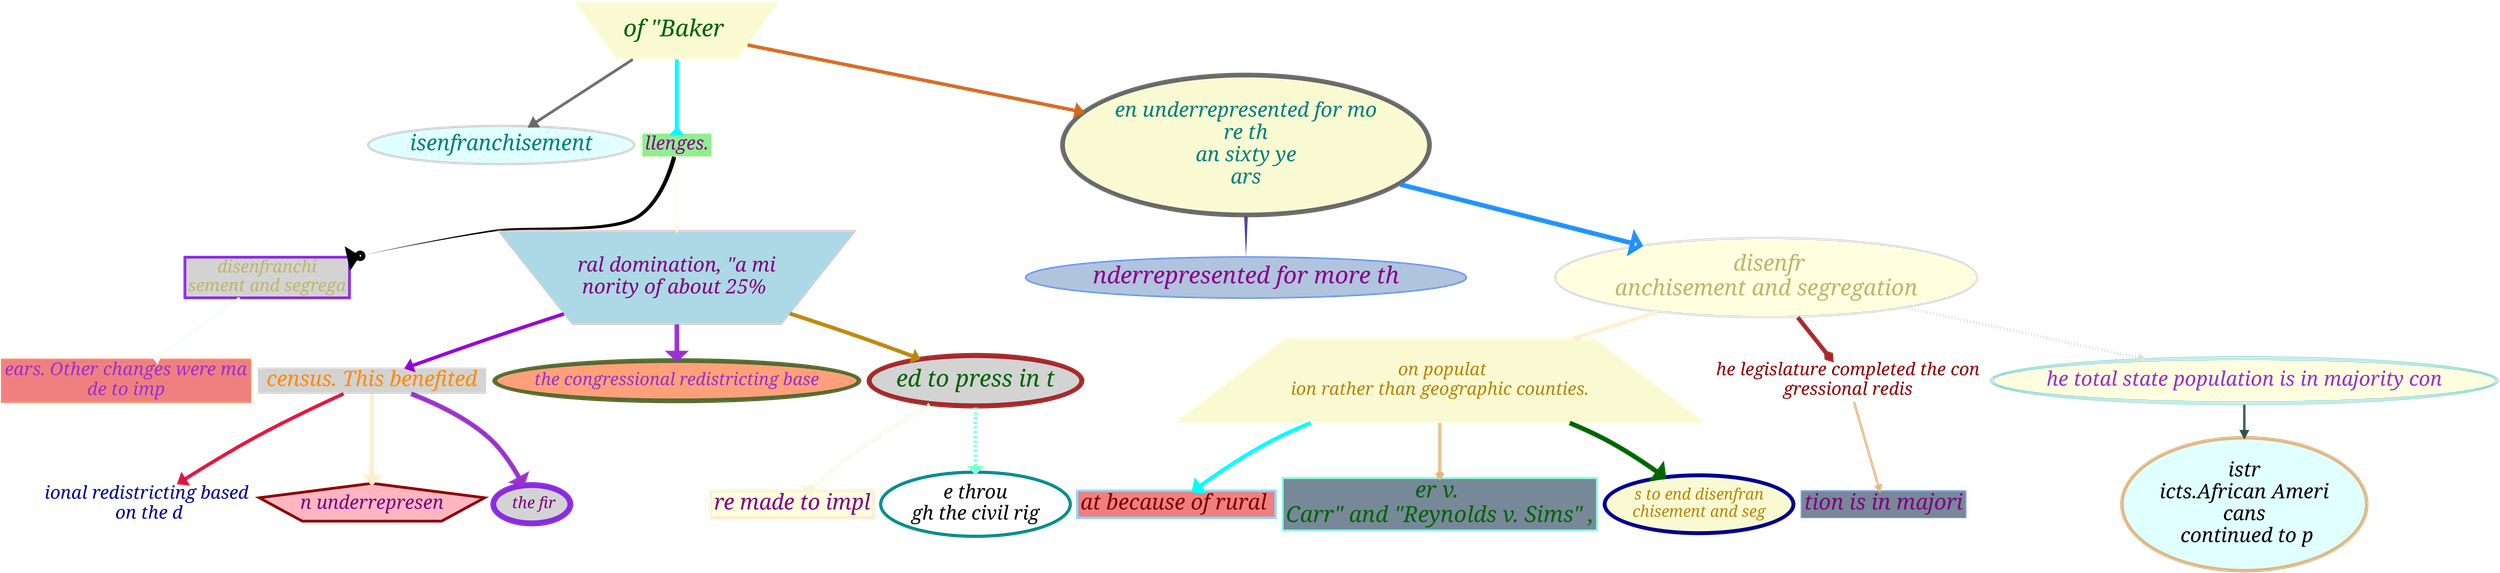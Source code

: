 strict digraph "" {
	graph [bb="0,0,4274,4172",
		bgcolor=transparent,
		labeljust=c,
		overlap=false,
		sep="+25,25"
	];
	node [fontname="Normal italic",
		label="\N"
	];
	"of \"Baker "	[color=lightgray,
		fillcolor=lightgoldenrodyellow,
		fontcolor="#006400",
		fontsize=60,
		height=2.0556,
		label="of \"Baker ",
		penwidth=0,
		pos="2244.4,2100.4",
		shape=invtrapezium,
		style=filled,
		width=7.3056];
	isenfranchisement	[color=lightgrey,
		fillcolor=lightcyan,
		fontcolor="#008080",
		fontsize=55,
		height=1.3553,
		label=isenfranchisement,
		penwidth=6,
		peripheries=1,
		pos="3977.7,2140.6",
		shape=ellipse,
		style=filled,
		width=8.2299];
	"of \"Baker " -> isenfranchisement	[arrowhead=normal,
		arrowsize=1.75,
		color=dimgrey,
		penwidth=7,
		pos="e,3684,2133.8 2456.5,2105.3 2759.2,2112.3 3316.9,2125.3 3666.5,2133.4",
		style=solid];
	"llenges."	[color=lightyellow,
		fillcolor=lightgreen,
		fontcolor="#8B008B",
		fontsize=47,
		height=0.83333,
		label="llenges.",
		penwidth=2,
		pos="2262.9,3698.4",
		shape=box,
		style=filled,
		width=2.2361];
	"of \"Baker " -> "llenges."	[arrowhead=invempty,
		arrowsize=1,
		color=cyan,
		penwidth=10,
		pos="e,2262.6,3668.3 2245.3,2174.5 2248.5,2455 2260,3445.9 2262.4,3658.2",
		style=solid];
	"en underrepresented for mo
re th
an sixty ye
ars"	[color=dimgray,
		fillcolor=lightgoldenrodyellow,
		fontcolor="#008080",
		fontsize=52,
		height=4.8577,
		label="en underrepresented for mo
re th
an sixty ye
ars",
		penwidth=4,
		peripheries=3,
		pos="1272.4,895.35",
		shape=ellipse,
		style=filled,
		width=11.909];
	"of \"Baker " -> "en underrepresented for mo
re th
an sixty ye
ars"	[arrowhead=normal,
		arrowsize=1.5,
		color=chocolate,
		penwidth=9,
		pos="e,1406.6,1061.7 2184.7,2026.4 2033.6,1839 1632.7,1342 1416.1,1073.5",
		style=solid];
	"disenfranchi
sement and segrega"	[color=blueviolet,
		fillcolor=lightgrey,
		fontcolor="#BDB76B",
		fontsize=44,
		height=1.4444,
		label="disenfranchi
sement and segrega",
		penwidth=7,
		pos="2575.1,3717",
		shape=box,
		style=filled,
		width=5.0417];
	"llenges." -> "disenfranchi
sement and segrega"	[arrowhead=invodot,
		arrowsize=2,
		color=black,
		penwidth=11,
		pos="e,2393.4,3706.2 2343.7,3703.2 2348.1,3703.5 2352.6,3703.8 2357.1,3704",
		style=tapered];
	"ral domination, \"a mi
nority of about 25% "	[color=darksalmon,
		fillcolor=lightblue,
		fontcolor="#800080",
		fontsize=51,
		height=3.3333,
		label="ral domination, \"a mi
nority of about 25% ",
		penwidth=1,
		pos="1619.9,3617.9",
		shape=invtrapezium,
		style=filled,
		width=12.722];
	"llenges." -> "ral domination, \"a mi
nority of about 25% "	[arrowhead=halfopen,
		arrowsize=1.25,
		color=beige,
		penwidth=6,
		pos="e,2022.8,3668.4 2182.1,3688.3 2142.3,3683.3 2090.9,3676.9 2035.5,3670",
		style=dotted];
	"nderrepresented for more th"	[color=cornflowerblue,
		fillcolor=lightsteelblue,
		fontcolor="#8B008B",
		fontsize=60,
		height=1.4535,
		label="nderrepresented for more th",
		penwidth=4,
		peripheries=1,
		pos="487.2,1172.8",
		shape=ellipse,
		style=filled,
		width=13.533];
	"en underrepresented for mo
re th
an sixty ye
ars" -> "nderrepresented for more th"	[arrowhead=none,
		arrowsize=1,
		color=darkslateblue,
		penwidth=9,
		pos="948.23,1009.9 836.95,1049.2 718.1,1091.2 628.94,1122.7",
		style=tapered];
	" disenfr
anchisement and segregation"	[color=darkgrey,
		fillcolor=lightyellow,
		fontcolor="#BDB76B",
		fontsize=57,
		height=2.7431,
		label=" disenfr
anchisement and segregation",
		penwidth=1,
		peripheries=2,
		pos="2177.8,569.95",
		shape=ellipse,
		style=filled,
		width=13.526];
	"en underrepresented for mo
re th
an sixty ye
ars" -> " disenfr
anchisement and segregation"	[arrowhead=empty,
		arrowsize=2,
		color=dodgerblue,
		penwidth=12,
		pos="e,1938.2,656.06 1594.2,779.71 1700.8,741.4 1817.9,699.28 1919.2,662.9",
		style=solid];
	"ears. Other changes were ma
de to imp"	[color=coral,
		fillcolor=lightcoral,
		fontcolor="#9932CC",
		fontsize=46,
		height=1.5278,
		label="ears. Other changes were ma
de to imp",
		penwidth=3,
		pos="3084.4,3767.6",
		shape=box,
		style=filled,
		width=7.7083];
	"disenfranchi
sement and segrega" -> "ears. Other changes were ma
de to imp"	[arrowhead=inv,
		arrowsize=1.5,
		color=aliceblue,
		penwidth=7,
		pos="e,2806.7,3740 2756.8,3735 2768.3,3736.2 2779.9,3737.3 2791.7,3738.5",
		style=solid];
	" census. This benefited "	[color=darkslategrey,
		fillcolor=lightgrey,
		fontcolor="#FF8C00",
		fontsize=54,
		height=0.93056,
		label=" census. This benefited ",
		penwidth=0,
		pos="1759.5,3981.7",
		shape=box,
		style=filled,
		width=7.1667];
	"ral domination, \"a mi
nority of about 25% " -> " census. This benefited "	[arrowhead=normal,
		arrowsize=1.25,
		color=darkviolet,
		penwidth=9,
		pos="e,1746.6,3948.1 1666,3738 1692.1,3806 1723.1,3886.9 1742.1,3936.3",
		style=solid];
	"the congressional redistricting base"	[color=darkolivegreen,
		fillcolor=lightsalmon,
		fontcolor="#9932CC",
		fontsize=44,
		height=1.3222,
		label="the congressional redistricting base",
		penwidth=4,
		peripheries=3,
		pos="649.14,3447.9",
		shape=ellipse,
		style=filled,
		width=12.832];
	"ral domination, \"a mi
nority of about 25% " -> "the congressional redistricting base"	[arrowhead=normal,
		arrowsize=1.5,
		color=darkorchid,
		penwidth=12,
		pos="e,883.47,3488.9 1301.4,3562.1 1170.4,3539.2 1021,3513 898.3,3491.5",
		style=solid];
	"ed to press in t"	[color=brown,
		fillcolor=lightgrey,
		fontcolor="#006400",
		fontsize=60,
		height=1.6757,
		label="ed to press in t",
		penwidth=5,
		peripheries=3,
		pos="1701.7,3173.5",
		shape=ellipse,
		style=filled,
		width=7.4504];
	"ral domination, \"a mi
nority of about 25% " -> "ed to press in t"	[arrowhead=normal,
		arrowsize=1,
		color=darkgoldenrod,
		penwidth=10,
		pos="e,1690.6,3233.9 1642,3497.7 1657,3416.5 1676.2,3312.1 1688.7,3244.1",
		style=bold];
	" on populat
ion rather than geographic counties."	[color=dimgray,
		fillcolor=lightgoldenrodyellow,
		fontcolor="#B8860B",
		fontsize=45,
		height=3,
		label=" on populat
ion rather than geographic counties.",
		penwidth=0,
		pos="1668.4,303.33",
		shape=trapezium,
		style=filled,
		width=18.889];
	" disenfr
anchisement and segregation" -> " on populat
ion rather than geographic counties."	[arrowhead=none,
		arrowsize=1.5,
		color=blanchedalmond,
		penwidth=10,
		pos="2001.8,477.82 1960.9,456.45 1917.1,433.51 1875.1,411.52",
		style=solid];
	"he legislature completed the con
gressional redis"	[color=chocolate,
		fillcolor=white,
		fontcolor="#8B0000",
		fontsize=45,
		height=1.5,
		label="he legislature completed the con
gressional redis",
		penwidth=0,
		pos="2700.3,367.18",
		shape=box,
		width=8.375];
	" disenfr
anchisement and segregation" -> "he legislature completed the con
gressional redis"	[arrowhead=diamond,
		arrowsize=1.75,
		color=brown,
		penwidth=11,
		pos="e,2561,421.22 2403.5,482.34 2450,464.32 2497.9,445.7 2541.4,428.84",
		style=solid];
	"he total state population is in majority con"	[color=lightseagreen,
		fillcolor=lightyellow,
		fontcolor="#9932CC",
		fontsize=51,
		height=1.4793,
		label="he total state population is in majority con",
		penwidth=1,
		peripheries=3,
		pos="2384.4,772.13",
		shape=ellipse,
		style=filled,
		width=17.586];
	" disenfr
anchisement and segregation" -> "he total state population is in majority con"	[arrowhead=empty,
		arrowsize=1,
		color=gainsboro,
		penwidth=8,
		pos="e,2330.1,718.96 2276.9,666.89 2292.5,682.17 2308.2,697.57 2322.7,711.7",
		style=dotted];
	"ional redistricting based
 on the d"	[color=chocolate,
		fillcolor=lightsteelblue,
		fontcolor="#00008B",
		fontsize=46,
		height=1.5278,
		label="ional redistricting based
 on the d",
		penwidth=0,
		pos="1896.3,3843.1",
		shape=box,
		width=6.5139];
	" census. This benefited " -> "ional redistricting based
 on the d"	[arrowhead=normal,
		arrowsize=1.5,
		color=crimson,
		penwidth=9,
		pos="e,1841.9,3898.2 1792.6,3948.1 1804.3,3936.3 1817.8,3922.6 1831.2,3909",
		style=bold];
	"n underrepresen"	[color=darkred,
		fillcolor=lightpink,
		fontcolor="#800080",
		fontsize=48,
		height=1.481,
		label="n underrepresen",
		penwidth=7,
		peripheries=1,
		pos="1776,4118.7",
		shape=polygon,
		sides=5,
		style=filled,
		width=7.9877];
	" census. This benefited " -> "n underrepresen"	[arrowhead=normal,
		arrowsize=1.75,
		color=blanchedalmond,
		penwidth=10,
		pos="e,1770.8,4075.6 1763.5,4015.2 1765.1,4028.1 1766.9,4043.4 1768.7,4058.1",
		style=solid];
	" the fir"	[color=blueviolet,
		fillcolor=lightgray,
		fontcolor="#800080",
		fontsize=40,
		height=1.2436,
		label=" the fir",
		penwidth=7,
		peripheries=3,
		pos="1354,3907.7",
		shape=ellipse,
		style=filled,
		width=2.6185];
	" census. This benefited " -> " the fir"	[arrowhead=normal,
		arrowsize=1.5,
		color=darkorchid,
		penwidth=12,
		pos="e,1442,3923.8 1575.7,3948.2 1535,3940.8 1493.3,3933.1 1457.2,3926.6",
		style=solid];
	"re made to impl"	[color=blanchedalmond,
		fillcolor=lightyellow,
		fontcolor="#800080",
		fontsize=55,
		height=0.95833,
		label="re made to impl",
		penwidth=7,
		pos="1428.2,3028.6",
		shape=box,
		style=filled,
		width=5.0139];
	"ed to press in t" -> "re made to impl"	[arrowhead=invdot,
		arrowsize=1,
		color=beige,
		penwidth=12,
		pos="e,1493.3,3063.1 1596.7,3117.9 1567.8,3102.5 1536.8,3086.1 1509.4,3071.6",
		style=dashed];
	"e throu
gh the civil rig"	[color=darkcyan,
		fillcolor=white,
		fontcolor="#000000",
		fontsize=49,
		height=2.2785,
		label="e throu
gh the civil rig",
		penwidth=8,
		peripheries=1,
		pos="2090.4,3365.9",
		shape=ellipse,
		style=filled,
		width=5.9515];
	"ed to press in t" -> "e throu
gh the civil rig"	[arrowhead=normal,
		arrowsize=1,
		color=aquamarine,
		penwidth=11,
		pos="e,1959.2,3301 1812.8,3228.5 1855.6,3249.7 1905.1,3274.2 1950.3,3296.5",
		style=dashed];
	"at because of rural "	[color=lightskyblue,
		fillcolor=lightcoral,
		fontcolor="#800000",
		fontsize=55,
		height=0.95833,
		label="at because of rural ",
		penwidth=6,
		pos="1351.7,497.8",
		shape=box,
		style=filled,
		width=6.2361];
	" on populat
ion rather than geographic counties." -> "at because of rural "	[arrowhead=normal,
		arrowsize=1.75,
		color=aqua,
		penwidth=10,
		pos="e,1408,463.27 1492.5,411.37 1468,426.42 1444,441.13 1423,454.01",
		style=solid];
	"er v. 
Carr\" and \"Reynolds v. Sims\" ,"	[color=aquamarine,
		fillcolor=lightslategray,
		fontcolor="#006400",
		fontsize=57,
		height=1.8611,
		label="er v. 
Carr\" and \"Reynolds v. Sims\" ,",
		penwidth=5,
		pos="1516.8,71.244",
		shape=box,
		style=filled,
		width=10.056];
	" on populat
ion rather than geographic counties." -> "er v. 
Carr\" and \"Reynolds v. Sims\" ,"	[arrowhead=vee,
		arrowsize=1.25,
		color=burlywood,
		penwidth=8,
		pos="e,1560.6,138.26 1597.7,195.1 1587.5,179.51 1577.2,163.72 1567.5,148.88",
		style=solid];
	"s to end disenfran
chisement and seg"	[color=darkblue,
		fillcolor=lightgoldenrodyellow,
		fontcolor="#B8860B",
		fontsize=40,
		height=1.9967,
		label="s to end disenfran
chisement and seg",
		penwidth=6,
		peripheries=2,
		pos="2671.6,71.882",
		shape=ellipse,
		style=filled,
		width=6.259];
	" on populat
ion rather than geographic counties." -> "s to end disenfran
chisement and seg"	[arrowhead=normal,
		arrowsize=1.75,
		color=darkgreen,
		penwidth=12,
		pos="e,2488.9,114.03 2136.6,195.32 2254.6,168.09 2375.1,140.29 2471.8,117.99",
		style=solid];
	"tion is in majori"	[color=cornflowerblue,
		fillcolor=lightslategrey,
		fontcolor="#800080",
		fontsize=55,
		height=0.95833,
		label="tion is in majori",
		penwidth=2,
		pos="3128.5,228.49",
		shape=box,
		style=filled,
		width=5.125];
	"he legislature completed the con
gressional redis" -> "tion is in majori"	[arrowhead=normal,
		arrowsize=1.25,
		color=burlywood,
		penwidth=6,
		pos="e,3021.8,263.06 2867.1,313.16 2914.7,297.73 2965.7,281.23 3009.8,266.94",
		style=bold];
	"istr
icts.African Ameri
cans
 continued to p"	[color=burlywood,
		fillcolor=lightcyan,
		fontcolor="#000000",
		fontsize=51,
		height=4.668,
		label="istr
icts.African Ameri
cans
 continued to p",
		penwidth=5,
		peripheries=2,
		pos="2384.4,1043.8",
		shape=ellipse,
		style=filled,
		width=7.7518];
	"he total state population is in majority con" -> "istr
icts.African Ameri
cans
 continued to p"	[arrowhead=normal,
		arrowsize=1.5,
		color=darkslategrey,
		penwidth=6,
		pos="e,2384.4,875.56 2384.4,825.48 2384.4,836.13 2384.4,847.88 2384.4,860.23",
		style=solid];
}
